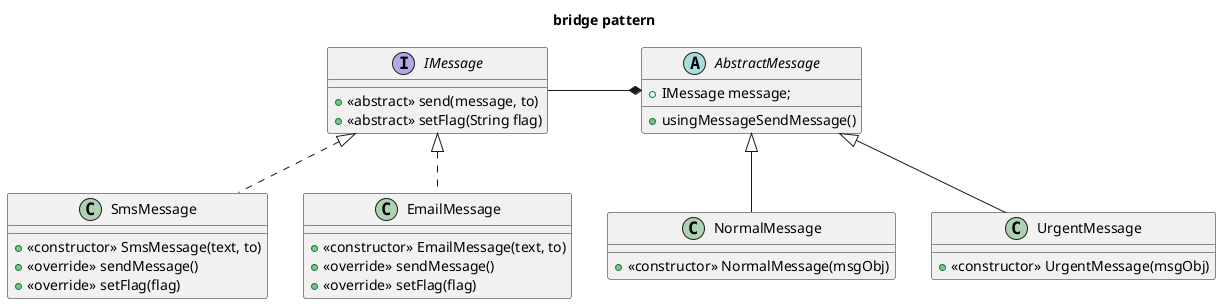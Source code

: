 @startuml
title bridge pattern

interface IMessage{
    + <<abstract>> send(message, to)
    + <<abstract>> setFlag(String flag)
}

abstract class AbstractMessage{
    + IMessage message;
    + usingMessageSendMessage()
}

class SmsMessage{
    + <<constructor>> SmsMessage(text, to)
    + <<override>> sendMessage()
    + <<override>> setFlag(flag)
}

class EmailMessage{
    + <<constructor>> EmailMessage(text, to)
    + <<override>> sendMessage()
    + <<override>> setFlag(flag)
}

class NormalMessage{
    + <<constructor>> NormalMessage(msgObj)
}

class UrgentMessage{
    + <<constructor>> UrgentMessage(msgObj)
}

SmsMessage .up.|> IMessage
EmailMessage .up.|> IMessage

NormalMessage -up-|> AbstractMessage
UrgentMessage -up-|> AbstractMessage

IMessage -right-* AbstractMessage
@enduml